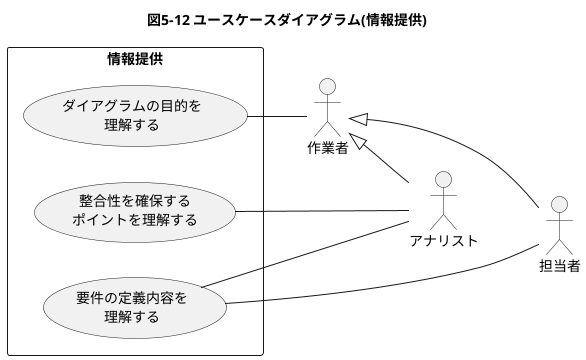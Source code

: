 @startuml
title 図5-12 ユースケースダイアグラム(情報提供)
left to right direction
rectangle 情報提供 {
    usecase "要件の定義内容を\n理解する" as U1
    usecase "整合性を確保する\nポイントを理解する" as U2
    usecase "ダイアグラムの目的を\n理解する" as U3
}
actor 担当者 as A1
actor アナリスト as A2
actor 作業者 as A3
U1 -[hidden]right- U2
U2 -[hidden]right- U3
U1 ---- A1
U1 -- A2
U2 -- A2
U3 -- A3
A3 <|-- A2
A3 <|-- A1
@enduml